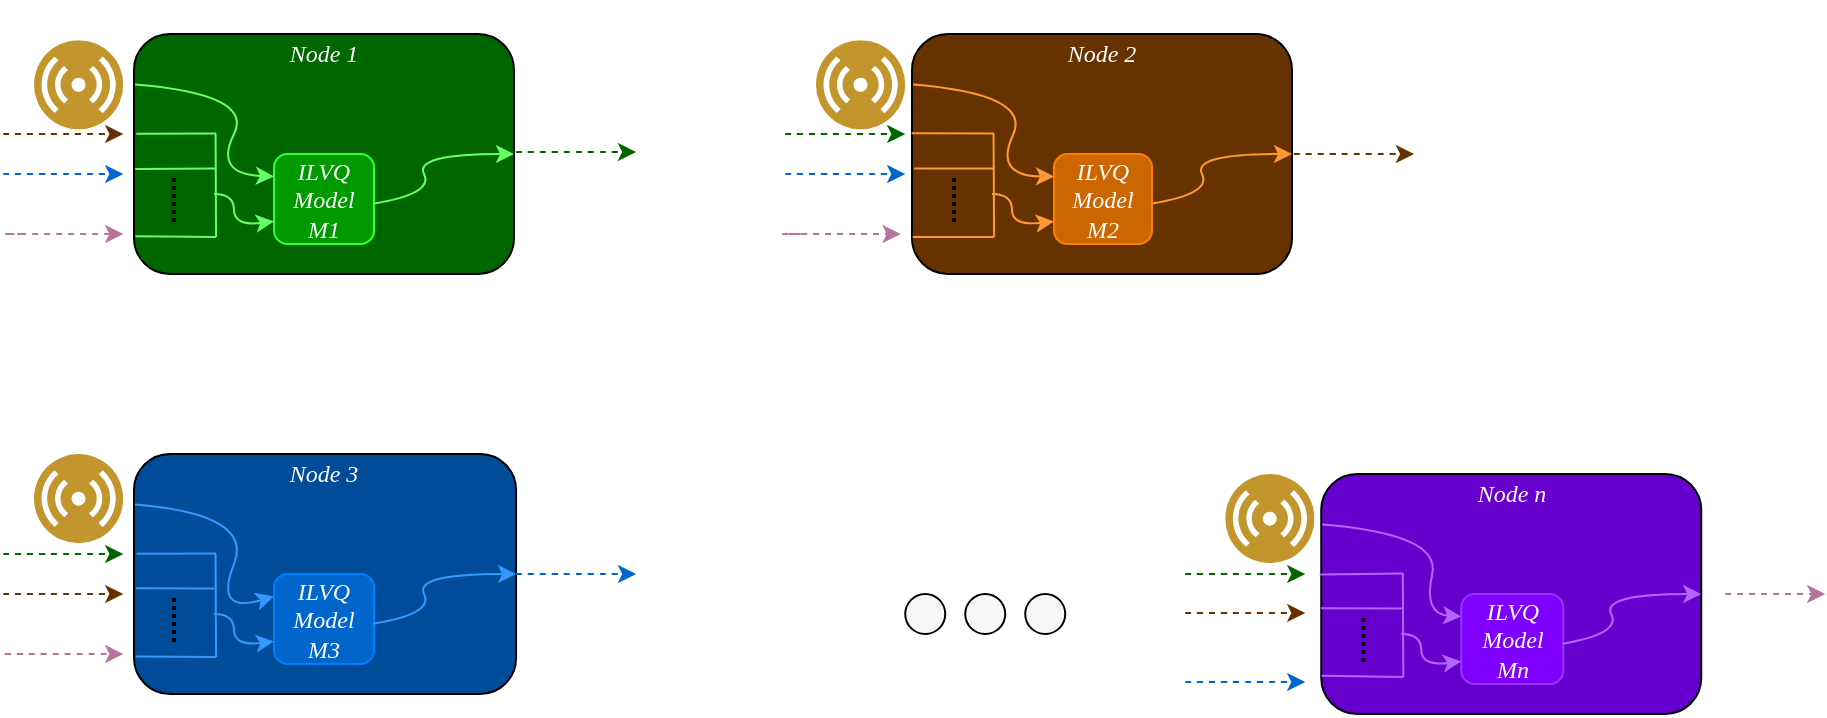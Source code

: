 <mxfile scale="1" border="0" version="24.4.4" type="device">
  <diagram name="Página-1" id="fK-j4JISZ1TsQY2nLdW4">
    <mxGraphModel dx="2261" dy="799" grid="1" gridSize="10" guides="1" tooltips="1" connect="1" arrows="1" fold="1" page="1" pageScale="1" pageWidth="827" pageHeight="1169" math="0" shadow="0">
      <root>
        <mxCell id="0" />
        <mxCell id="1" parent="0" />
        <mxCell id="w9jy3SVMNuk4dvqkGLY5-7" value="" style="rounded=1;whiteSpace=wrap;html=1;fillColor=#006600;strokeColor=default;glass=0;shadow=0;" parent="1" vertex="1">
          <mxGeometry x="50" y="40" width="190" height="120" as="geometry" />
        </mxCell>
        <mxCell id="w9jy3SVMNuk4dvqkGLY5-8" value="&lt;font face=&quot;Verdana&quot;&gt;&lt;i&gt;Node 1&lt;/i&gt;&lt;/font&gt;" style="text;html=1;align=center;verticalAlign=middle;whiteSpace=wrap;rounded=0;fontColor=#FFFFFF;" parent="1" vertex="1">
          <mxGeometry x="115" y="40" width="60" height="20" as="geometry" />
        </mxCell>
        <mxCell id="w9jy3SVMNuk4dvqkGLY5-13" value="&lt;font face=&quot;Verdana&quot; color=&quot;#ffffff&quot;&gt;&lt;i style=&quot;&quot;&gt;ILVQ Model&lt;/i&gt;&lt;/font&gt;&lt;div&gt;&lt;font face=&quot;Verdana&quot; color=&quot;#ffffff&quot;&gt;&lt;i style=&quot;&quot;&gt;M1&lt;/i&gt;&lt;/font&gt;&lt;/div&gt;" style="rounded=1;whiteSpace=wrap;html=1;strokeColor=#33FF33;fillColor=#009900;" parent="1" vertex="1">
          <mxGeometry x="120" y="100" width="50" height="45" as="geometry" />
        </mxCell>
        <mxCell id="w9jy3SVMNuk4dvqkGLY5-17" value="" style="curved=1;endArrow=classic;html=1;rounded=0;strokeColor=#66FF66;exitX=0.993;exitY=0.552;exitDx=0;exitDy=0;exitPerimeter=0;entryX=1;entryY=0.5;entryDx=0;entryDy=0;" parent="1" source="w9jy3SVMNuk4dvqkGLY5-13" target="w9jy3SVMNuk4dvqkGLY5-7" edge="1">
          <mxGeometry width="50" height="50" relative="1" as="geometry">
            <mxPoint x="190" y="130" as="sourcePoint" />
            <mxPoint x="210" y="100" as="targetPoint" />
            <Array as="points">
              <mxPoint x="200" y="120" />
              <mxPoint x="190" y="100" />
            </Array>
          </mxGeometry>
        </mxCell>
        <mxCell id="w9jy3SVMNuk4dvqkGLY5-32" value="" style="endArrow=none;html=1;rounded=0;strokeColor=#66FF66;exitX=0.004;exitY=0.843;exitDx=0;exitDy=0;exitPerimeter=0;entryX=1;entryY=0.5;entryDx=0;entryDy=0;" parent="1" source="w9jy3SVMNuk4dvqkGLY5-7" edge="1">
          <mxGeometry width="50" height="50" relative="1" as="geometry">
            <mxPoint x="80.015" y="141.54" as="sourcePoint" />
            <mxPoint x="91.04" y="141.54" as="targetPoint" />
          </mxGeometry>
        </mxCell>
        <mxCell id="w9jy3SVMNuk4dvqkGLY5-33" value="" style="endArrow=none;html=1;rounded=0;strokeColor=#66FF66;exitX=0.003;exitY=0.563;exitDx=0;exitDy=0;exitPerimeter=0;entryX=1;entryY=0.5;entryDx=0;entryDy=0;" parent="1" source="w9jy3SVMNuk4dvqkGLY5-7" edge="1">
          <mxGeometry width="50" height="50" relative="1" as="geometry">
            <mxPoint x="80.04" y="107.22" as="sourcePoint" />
            <mxPoint x="91.04" y="107.22" as="targetPoint" />
          </mxGeometry>
        </mxCell>
        <mxCell id="w9jy3SVMNuk4dvqkGLY5-34" value="" style="endArrow=none;html=1;rounded=0;strokeColor=#66FF66;exitX=0.006;exitY=0.416;exitDx=0;exitDy=0;exitPerimeter=0;entryX=1;entryY=0.5;entryDx=0;entryDy=0;" parent="1" source="w9jy3SVMNuk4dvqkGLY5-7" edge="1">
          <mxGeometry width="50" height="50" relative="1" as="geometry">
            <mxPoint x="80.04" y="89.72" as="sourcePoint" />
            <mxPoint x="91.04" y="89.72" as="targetPoint" />
          </mxGeometry>
        </mxCell>
        <mxCell id="w9jy3SVMNuk4dvqkGLY5-35" value="" style="endArrow=none;html=1;rounded=0;strokeColor=#66FF66;entryX=1;entryY=0.5;entryDx=0;entryDy=0;exitX=0.995;exitY=0.467;exitDx=0;exitDy=0;exitPerimeter=0;" parent="1" edge="1">
          <mxGeometry width="50" height="50" relative="1" as="geometry">
            <mxPoint x="90.785" y="89.802" as="sourcePoint" />
            <mxPoint x="91.04" y="141.54" as="targetPoint" />
          </mxGeometry>
        </mxCell>
        <mxCell id="w9jy3SVMNuk4dvqkGLY5-37" value="" style="curved=1;endArrow=classic;html=1;rounded=0;strokeColor=#66FF66;entryX=0;entryY=0.75;entryDx=0;entryDy=0;" parent="1" target="w9jy3SVMNuk4dvqkGLY5-13" edge="1">
          <mxGeometry width="50" height="50" relative="1" as="geometry">
            <mxPoint x="90" y="120" as="sourcePoint" />
            <mxPoint x="146.04" y="122.5" as="targetPoint" />
            <Array as="points">
              <mxPoint x="100" y="120" />
              <mxPoint x="100" y="136" />
            </Array>
          </mxGeometry>
        </mxCell>
        <mxCell id="w9jy3SVMNuk4dvqkGLY5-41" value="" style="curved=1;endArrow=classic;html=1;rounded=0;strokeColor=#66FF66;entryX=0;entryY=0.25;entryDx=0;entryDy=0;" parent="1" target="w9jy3SVMNuk4dvqkGLY5-13" edge="1">
          <mxGeometry width="50" height="50" relative="1" as="geometry">
            <mxPoint x="50.52" y="65.25" as="sourcePoint" />
            <mxPoint x="80.52" y="81.25" as="targetPoint" />
            <Array as="points">
              <mxPoint x="110" y="70" />
              <mxPoint x="90" y="110" />
            </Array>
          </mxGeometry>
        </mxCell>
        <mxCell id="w9jy3SVMNuk4dvqkGLY5-42" value="" style="rounded=1;whiteSpace=wrap;html=1;fillColor=#663300;strokeColor=default;glass=0;shadow=0;" parent="1" vertex="1">
          <mxGeometry x="439" y="40.0" width="190" height="120" as="geometry" />
        </mxCell>
        <mxCell id="w9jy3SVMNuk4dvqkGLY5-44" value="&lt;font face=&quot;Verdana&quot;&gt;&lt;i&gt;Node 2&lt;/i&gt;&lt;/font&gt;" style="text;html=1;align=center;verticalAlign=middle;whiteSpace=wrap;rounded=0;fontColor=#FFFFFF;" parent="1" vertex="1">
          <mxGeometry x="504" y="40.0" width="60" height="20" as="geometry" />
        </mxCell>
        <mxCell id="w9jy3SVMNuk4dvqkGLY5-45" value="&lt;font face=&quot;Verdana&quot; color=&quot;#ffffff&quot;&gt;&lt;i style=&quot;&quot;&gt;ILVQ Model&lt;/i&gt;&lt;/font&gt;&lt;div&gt;&lt;font face=&quot;Verdana&quot; color=&quot;#ffffff&quot;&gt;&lt;i style=&quot;&quot;&gt;M2&lt;/i&gt;&lt;/font&gt;&lt;/div&gt;" style="rounded=1;whiteSpace=wrap;html=1;strokeColor=#FF8000;fillColor=#CC6600;" parent="1" vertex="1">
          <mxGeometry x="510" y="100" width="49" height="45" as="geometry" />
        </mxCell>
        <mxCell id="w9jy3SVMNuk4dvqkGLY5-46" value="" style="curved=1;endArrow=classic;html=1;rounded=0;strokeColor=#FF9933;exitX=0.993;exitY=0.552;exitDx=0;exitDy=0;exitPerimeter=0;" parent="1" source="w9jy3SVMNuk4dvqkGLY5-45" target="w9jy3SVMNuk4dvqkGLY5-42" edge="1">
          <mxGeometry width="50" height="50" relative="1" as="geometry">
            <mxPoint x="579" y="130" as="sourcePoint" />
            <mxPoint x="599" y="100.0" as="targetPoint" />
            <Array as="points">
              <mxPoint x="589" y="120.0" />
              <mxPoint x="579" y="100.0" />
            </Array>
          </mxGeometry>
        </mxCell>
        <mxCell id="w9jy3SVMNuk4dvqkGLY5-52" value="" style="endArrow=none;html=1;rounded=0;strokeColor=#FF9933;exitX=0.002;exitY=0.846;exitDx=0;exitDy=0;exitPerimeter=0;entryX=1;entryY=0.5;entryDx=0;entryDy=0;" parent="1" source="w9jy3SVMNuk4dvqkGLY5-42" edge="1">
          <mxGeometry width="50" height="50" relative="1" as="geometry">
            <mxPoint x="469.015" y="141.54" as="sourcePoint" />
            <mxPoint x="480.04" y="141.54" as="targetPoint" />
          </mxGeometry>
        </mxCell>
        <mxCell id="w9jy3SVMNuk4dvqkGLY5-53" value="" style="endArrow=none;html=1;rounded=0;strokeColor=#FF9933;exitX=0.005;exitY=0.56;exitDx=0;exitDy=0;exitPerimeter=0;entryX=1;entryY=0.5;entryDx=0;entryDy=0;" parent="1" source="w9jy3SVMNuk4dvqkGLY5-42" edge="1">
          <mxGeometry width="50" height="50" relative="1" as="geometry">
            <mxPoint x="469.04" y="107.22" as="sourcePoint" />
            <mxPoint x="480.04" y="107.22" as="targetPoint" />
          </mxGeometry>
        </mxCell>
        <mxCell id="w9jy3SVMNuk4dvqkGLY5-54" value="" style="endArrow=none;html=1;rounded=0;strokeColor=#FF9933;exitX=-0.001;exitY=0.414;exitDx=0;exitDy=0;exitPerimeter=0;entryX=1;entryY=0.5;entryDx=0;entryDy=0;" parent="1" source="w9jy3SVMNuk4dvqkGLY5-42" edge="1">
          <mxGeometry width="50" height="50" relative="1" as="geometry">
            <mxPoint x="469.04" y="89.72" as="sourcePoint" />
            <mxPoint x="480.04" y="89.72" as="targetPoint" />
          </mxGeometry>
        </mxCell>
        <mxCell id="w9jy3SVMNuk4dvqkGLY5-55" value="" style="endArrow=none;html=1;rounded=0;strokeColor=#FF9933;entryX=1;entryY=0.5;entryDx=0;entryDy=0;exitX=0.995;exitY=0.467;exitDx=0;exitDy=0;exitPerimeter=0;" parent="1" edge="1">
          <mxGeometry width="50" height="50" relative="1" as="geometry">
            <mxPoint x="479.785" y="89.802" as="sourcePoint" />
            <mxPoint x="480.04" y="141.54" as="targetPoint" />
          </mxGeometry>
        </mxCell>
        <mxCell id="w9jy3SVMNuk4dvqkGLY5-56" value="" style="curved=1;endArrow=classic;html=1;rounded=0;strokeColor=#FF9933;entryX=0;entryY=0.75;entryDx=0;entryDy=0;" parent="1" target="w9jy3SVMNuk4dvqkGLY5-45" edge="1">
          <mxGeometry width="50" height="50" relative="1" as="geometry">
            <mxPoint x="479" y="120.0" as="sourcePoint" />
            <mxPoint x="535.04" y="122.5" as="targetPoint" />
            <Array as="points">
              <mxPoint x="489" y="120.0" />
              <mxPoint x="489" y="136" />
            </Array>
          </mxGeometry>
        </mxCell>
        <mxCell id="w9jy3SVMNuk4dvqkGLY5-59" value="" style="curved=1;endArrow=classic;html=1;rounded=0;strokeColor=#FF9933;entryX=0;entryY=0.25;entryDx=0;entryDy=0;" parent="1" target="w9jy3SVMNuk4dvqkGLY5-45" edge="1">
          <mxGeometry width="50" height="50" relative="1" as="geometry">
            <mxPoint x="439.52" y="65.25" as="sourcePoint" />
            <mxPoint x="469.52" y="81.25" as="targetPoint" />
            <Array as="points">
              <mxPoint x="499" y="70" />
              <mxPoint x="480" y="111" />
            </Array>
          </mxGeometry>
        </mxCell>
        <mxCell id="w9jy3SVMNuk4dvqkGLY5-115" value="" style="rounded=1;whiteSpace=wrap;html=1;fillColor=#004C99;strokeColor=default;glass=0;shadow=0;" parent="1" vertex="1">
          <mxGeometry x="50" y="250" width="191.04" height="120" as="geometry" />
        </mxCell>
        <mxCell id="w9jy3SVMNuk4dvqkGLY5-117" value="&lt;font face=&quot;Verdana&quot;&gt;&lt;i&gt;Node 3&lt;/i&gt;&lt;/font&gt;" style="text;html=1;align=center;verticalAlign=middle;whiteSpace=wrap;rounded=0;fontColor=#FFFFFF;" parent="1" vertex="1">
          <mxGeometry x="115" y="250" width="60" height="20" as="geometry" />
        </mxCell>
        <mxCell id="w9jy3SVMNuk4dvqkGLY5-118" value="&lt;font face=&quot;Verdana&quot; color=&quot;#ffffff&quot;&gt;&lt;i style=&quot;&quot;&gt;ILVQ Model&lt;/i&gt;&lt;/font&gt;&lt;div&gt;&lt;font face=&quot;Verdana&quot; color=&quot;#ffffff&quot;&gt;&lt;i style=&quot;&quot;&gt;M3&lt;/i&gt;&lt;/font&gt;&lt;/div&gt;" style="rounded=1;whiteSpace=wrap;html=1;strokeColor=#007FFF;fillColor=#0066CC;" parent="1" vertex="1">
          <mxGeometry x="120" y="310" width="50" height="45" as="geometry" />
        </mxCell>
        <mxCell id="w9jy3SVMNuk4dvqkGLY5-119" value="" style="curved=1;endArrow=classic;html=1;rounded=0;strokeColor=#3399FF;exitX=0.993;exitY=0.552;exitDx=0;exitDy=0;exitPerimeter=0;" parent="1" source="w9jy3SVMNuk4dvqkGLY5-118" target="w9jy3SVMNuk4dvqkGLY5-115" edge="1">
          <mxGeometry width="50" height="50" relative="1" as="geometry">
            <mxPoint x="190" y="340" as="sourcePoint" />
            <mxPoint x="210" y="310" as="targetPoint" />
            <Array as="points">
              <mxPoint x="200" y="330" />
              <mxPoint x="190" y="310" />
            </Array>
          </mxGeometry>
        </mxCell>
        <mxCell id="w9jy3SVMNuk4dvqkGLY5-125" value="" style="endArrow=none;html=1;rounded=0;strokeColor=#3399FF;exitX=0.004;exitY=0.844;exitDx=0;exitDy=0;exitPerimeter=0;entryX=1;entryY=0.5;entryDx=0;entryDy=0;" parent="1" source="w9jy3SVMNuk4dvqkGLY5-115" edge="1">
          <mxGeometry width="50" height="50" relative="1" as="geometry">
            <mxPoint x="80.015" y="351.54" as="sourcePoint" />
            <mxPoint x="91.04" y="351.54" as="targetPoint" />
          </mxGeometry>
        </mxCell>
        <mxCell id="w9jy3SVMNuk4dvqkGLY5-126" value="" style="endArrow=none;html=1;rounded=0;strokeColor=#3399FF;exitX=0.005;exitY=0.559;exitDx=0;exitDy=0;exitPerimeter=0;entryX=1;entryY=0.5;entryDx=0;entryDy=0;" parent="1" source="w9jy3SVMNuk4dvqkGLY5-115" edge="1">
          <mxGeometry width="50" height="50" relative="1" as="geometry">
            <mxPoint x="80.04" y="317.22" as="sourcePoint" />
            <mxPoint x="91.04" y="317.22" as="targetPoint" />
          </mxGeometry>
        </mxCell>
        <mxCell id="w9jy3SVMNuk4dvqkGLY5-127" value="" style="endArrow=none;html=1;rounded=0;strokeColor=#3399FF;exitX=0.007;exitY=0.416;exitDx=0;exitDy=0;exitPerimeter=0;entryX=1;entryY=0.5;entryDx=0;entryDy=0;" parent="1" source="w9jy3SVMNuk4dvqkGLY5-115" edge="1">
          <mxGeometry width="50" height="50" relative="1" as="geometry">
            <mxPoint x="80.04" y="299.72" as="sourcePoint" />
            <mxPoint x="91.04" y="299.72" as="targetPoint" />
          </mxGeometry>
        </mxCell>
        <mxCell id="w9jy3SVMNuk4dvqkGLY5-128" value="" style="endArrow=none;html=1;rounded=0;strokeColor=#3399FF;entryX=1;entryY=0.5;entryDx=0;entryDy=0;exitX=0.995;exitY=0.467;exitDx=0;exitDy=0;exitPerimeter=0;" parent="1" edge="1">
          <mxGeometry width="50" height="50" relative="1" as="geometry">
            <mxPoint x="90.785" y="299.803" as="sourcePoint" />
            <mxPoint x="91.04" y="351.54" as="targetPoint" />
          </mxGeometry>
        </mxCell>
        <mxCell id="w9jy3SVMNuk4dvqkGLY5-129" value="" style="curved=1;endArrow=classic;html=1;rounded=0;strokeColor=#3399FF;entryX=0;entryY=0.75;entryDx=0;entryDy=0;" parent="1" target="w9jy3SVMNuk4dvqkGLY5-118" edge="1">
          <mxGeometry width="50" height="50" relative="1" as="geometry">
            <mxPoint x="90" y="330" as="sourcePoint" />
            <mxPoint x="146.04" y="332.5" as="targetPoint" />
            <Array as="points">
              <mxPoint x="100" y="330" />
              <mxPoint x="100" y="346" />
            </Array>
          </mxGeometry>
        </mxCell>
        <mxCell id="w9jy3SVMNuk4dvqkGLY5-132" value="" style="curved=1;endArrow=classic;html=1;rounded=0;strokeColor=#3399FF;entryX=0;entryY=0.25;entryDx=0;entryDy=0;" parent="1" target="w9jy3SVMNuk4dvqkGLY5-118" edge="1">
          <mxGeometry width="50" height="50" relative="1" as="geometry">
            <mxPoint x="50.52" y="275.25" as="sourcePoint" />
            <mxPoint x="80.52" y="291.25" as="targetPoint" />
            <Array as="points">
              <mxPoint x="110" y="280" />
              <mxPoint x="90" y="330" />
            </Array>
          </mxGeometry>
        </mxCell>
        <mxCell id="w9jy3SVMNuk4dvqkGLY5-133" value="" style="rounded=1;whiteSpace=wrap;html=1;fillColor=#6600CC;strokeColor=default;glass=0;shadow=0;" parent="1" vertex="1">
          <mxGeometry x="643.62" y="260" width="190" height="120" as="geometry" />
        </mxCell>
        <mxCell id="w9jy3SVMNuk4dvqkGLY5-135" value="&lt;font face=&quot;Verdana&quot;&gt;&lt;i&gt;Node n&lt;/i&gt;&lt;/font&gt;" style="text;html=1;align=center;verticalAlign=middle;whiteSpace=wrap;rounded=0;fontColor=#FFFFFF;" parent="1" vertex="1">
          <mxGeometry x="708.62" y="260" width="60" height="20" as="geometry" />
        </mxCell>
        <mxCell id="w9jy3SVMNuk4dvqkGLY5-136" value="&lt;font face=&quot;Verdana&quot; color=&quot;#ffffff&quot;&gt;&lt;i style=&quot;&quot;&gt;ILVQ Model&lt;/i&gt;&lt;/font&gt;&lt;div&gt;&lt;font face=&quot;Verdana&quot; color=&quot;#ffffff&quot;&gt;&lt;i style=&quot;&quot;&gt;Mn&lt;/i&gt;&lt;/font&gt;&lt;/div&gt;" style="rounded=1;whiteSpace=wrap;html=1;strokeColor=#9933FF;fillColor=#7F00FF;" parent="1" vertex="1">
          <mxGeometry x="713.62" y="320" width="51" height="45" as="geometry" />
        </mxCell>
        <mxCell id="w9jy3SVMNuk4dvqkGLY5-137" value="" style="curved=1;endArrow=classic;html=1;rounded=0;strokeColor=#B266FF;exitX=0.993;exitY=0.552;exitDx=0;exitDy=0;exitPerimeter=0;" parent="1" source="w9jy3SVMNuk4dvqkGLY5-136" target="w9jy3SVMNuk4dvqkGLY5-133" edge="1">
          <mxGeometry width="50" height="50" relative="1" as="geometry">
            <mxPoint x="783.62" y="350" as="sourcePoint" />
            <mxPoint x="803.62" y="320" as="targetPoint" />
            <Array as="points">
              <mxPoint x="793.62" y="340" />
              <mxPoint x="783.62" y="320" />
            </Array>
          </mxGeometry>
        </mxCell>
        <mxCell id="w9jy3SVMNuk4dvqkGLY5-143" value="" style="endArrow=none;html=1;rounded=0;strokeColor=#B266FF;exitX=0.001;exitY=0.841;exitDx=0;exitDy=0;exitPerimeter=0;entryX=1;entryY=0.5;entryDx=0;entryDy=0;" parent="1" source="w9jy3SVMNuk4dvqkGLY5-133" edge="1">
          <mxGeometry width="50" height="50" relative="1" as="geometry">
            <mxPoint x="673.635" y="361.54" as="sourcePoint" />
            <mxPoint x="684.66" y="361.54" as="targetPoint" />
          </mxGeometry>
        </mxCell>
        <mxCell id="w9jy3SVMNuk4dvqkGLY5-144" value="" style="endArrow=none;html=1;rounded=0;strokeColor=#B266FF;exitX=-0.001;exitY=0.559;exitDx=0;exitDy=0;exitPerimeter=0;entryX=1;entryY=0.5;entryDx=0;entryDy=0;" parent="1" source="w9jy3SVMNuk4dvqkGLY5-133" edge="1">
          <mxGeometry width="50" height="50" relative="1" as="geometry">
            <mxPoint x="673.66" y="327.22" as="sourcePoint" />
            <mxPoint x="684.66" y="327.22" as="targetPoint" />
          </mxGeometry>
        </mxCell>
        <mxCell id="w9jy3SVMNuk4dvqkGLY5-145" value="" style="endArrow=none;html=1;rounded=0;strokeColor=#B266FF;exitX=-0.004;exitY=0.419;exitDx=0;exitDy=0;exitPerimeter=0;entryX=1;entryY=0.5;entryDx=0;entryDy=0;" parent="1" source="w9jy3SVMNuk4dvqkGLY5-133" edge="1">
          <mxGeometry width="50" height="50" relative="1" as="geometry">
            <mxPoint x="673.66" y="309.72" as="sourcePoint" />
            <mxPoint x="684.66" y="309.72" as="targetPoint" />
          </mxGeometry>
        </mxCell>
        <mxCell id="w9jy3SVMNuk4dvqkGLY5-146" value="" style="endArrow=none;html=1;rounded=0;strokeColor=#B266FF;entryX=1;entryY=0.5;entryDx=0;entryDy=0;exitX=0.995;exitY=0.467;exitDx=0;exitDy=0;exitPerimeter=0;" parent="1" edge="1">
          <mxGeometry width="50" height="50" relative="1" as="geometry">
            <mxPoint x="684.405" y="309.803" as="sourcePoint" />
            <mxPoint x="684.66" y="361.54" as="targetPoint" />
          </mxGeometry>
        </mxCell>
        <mxCell id="w9jy3SVMNuk4dvqkGLY5-147" value="" style="curved=1;endArrow=classic;html=1;rounded=0;strokeColor=#B266FF;entryX=0;entryY=0.75;entryDx=0;entryDy=0;" parent="1" target="w9jy3SVMNuk4dvqkGLY5-136" edge="1">
          <mxGeometry width="50" height="50" relative="1" as="geometry">
            <mxPoint x="683.62" y="340" as="sourcePoint" />
            <mxPoint x="739.66" y="342.5" as="targetPoint" />
            <Array as="points">
              <mxPoint x="693.62" y="340" />
              <mxPoint x="693.62" y="356" />
            </Array>
          </mxGeometry>
        </mxCell>
        <mxCell id="w9jy3SVMNuk4dvqkGLY5-150" value="" style="curved=1;endArrow=classic;html=1;rounded=0;strokeColor=#B266FF;entryX=0;entryY=0.25;entryDx=0;entryDy=0;" parent="1" target="w9jy3SVMNuk4dvqkGLY5-136" edge="1">
          <mxGeometry width="50" height="50" relative="1" as="geometry">
            <mxPoint x="644.14" y="285.25" as="sourcePoint" />
            <mxPoint x="674.14" y="301.25" as="targetPoint" />
            <Array as="points">
              <mxPoint x="703.62" y="290" />
              <mxPoint x="694.62" y="330" />
            </Array>
          </mxGeometry>
        </mxCell>
        <mxCell id="w9jy3SVMNuk4dvqkGLY5-169" value="" style="curved=1;endArrow=classic;html=1;rounded=0;dashed=1;strokeColor=#0066CC;" parent="1" edge="1">
          <mxGeometry width="50" height="50" relative="1" as="geometry">
            <mxPoint x="241.04" y="310" as="sourcePoint" />
            <mxPoint x="301.04" y="310" as="targetPoint" />
            <Array as="points" />
          </mxGeometry>
        </mxCell>
        <mxCell id="zF6fw3vX71g10UpAjeWg-1" value="" style="image;aspect=fixed;perimeter=ellipsePerimeter;html=1;align=center;shadow=0;dashed=0;fontColor=#4277BB;labelBackgroundColor=default;fontSize=12;spacingTop=3;image=img/lib/ibm/users/sensor.svg;imageBackground=none;" parent="1" vertex="1">
          <mxGeometry x="-8.882e-16" y="43.07" width="44.62" height="44.62" as="geometry" />
        </mxCell>
        <mxCell id="zF6fw3vX71g10UpAjeWg-2" value="" style="image;aspect=fixed;perimeter=ellipsePerimeter;html=1;align=center;shadow=0;dashed=0;fontColor=#4277BB;labelBackgroundColor=default;fontSize=12;spacingTop=3;image=img/lib/ibm/users/sensor.svg;imageBackground=none;" parent="1" vertex="1">
          <mxGeometry y="250" width="44.62" height="44.62" as="geometry" />
        </mxCell>
        <mxCell id="zF6fw3vX71g10UpAjeWg-3" value="" style="image;aspect=fixed;perimeter=ellipsePerimeter;html=1;align=center;shadow=0;dashed=0;fontColor=#4277BB;labelBackgroundColor=default;fontSize=12;spacingTop=3;image=img/lib/ibm/users/sensor.svg;imageBackground=none;" parent="1" vertex="1">
          <mxGeometry x="391" y="43.07" width="44.62" height="44.62" as="geometry" />
        </mxCell>
        <mxCell id="zF6fw3vX71g10UpAjeWg-4" value="" style="image;aspect=fixed;perimeter=ellipsePerimeter;html=1;align=center;shadow=0;dashed=0;fontColor=#4277BB;labelBackgroundColor=default;fontSize=12;spacingTop=3;image=img/lib/ibm/users/sensor.svg;imageBackground=none;" parent="1" vertex="1">
          <mxGeometry x="595.62" y="260" width="44.62" height="44.62" as="geometry" />
        </mxCell>
        <mxCell id="zF6fw3vX71g10UpAjeWg-5" value="&lt;font color=&quot;#ffffff&quot; size=&quot;1&quot; face=&quot;Verdana&quot;&gt;&lt;i style=&quot;&quot;&gt;Sensor n&lt;/i&gt;&lt;/font&gt;" style="text;html=1;align=center;verticalAlign=middle;whiteSpace=wrap;rounded=0;" parent="1" vertex="1">
          <mxGeometry x="587.93" y="240" width="60" height="20" as="geometry" />
        </mxCell>
        <mxCell id="zF6fw3vX71g10UpAjeWg-6" value="&lt;font color=&quot;#ffffff&quot; size=&quot;1&quot; face=&quot;Verdana&quot;&gt;&lt;i style=&quot;&quot;&gt;Sensor 3&lt;/i&gt;&lt;/font&gt;" style="text;html=1;align=center;verticalAlign=middle;whiteSpace=wrap;rounded=0;" parent="1" vertex="1">
          <mxGeometry x="-10" y="233" width="60" height="20" as="geometry" />
        </mxCell>
        <mxCell id="zF6fw3vX71g10UpAjeWg-7" value="&lt;font color=&quot;#ffffff&quot; size=&quot;1&quot; face=&quot;Verdana&quot;&gt;&lt;i style=&quot;&quot;&gt;Sensor 2&lt;/i&gt;&lt;/font&gt;" style="text;html=1;align=center;verticalAlign=middle;whiteSpace=wrap;rounded=0;" parent="1" vertex="1">
          <mxGeometry x="383.31" y="23.07" width="60" height="20" as="geometry" />
        </mxCell>
        <mxCell id="zF6fw3vX71g10UpAjeWg-8" value="&lt;font color=&quot;#ffffff&quot; size=&quot;1&quot; face=&quot;Verdana&quot;&gt;&lt;i style=&quot;&quot;&gt;Sensor 1&lt;/i&gt;&lt;/font&gt;" style="text;html=1;align=center;verticalAlign=middle;whiteSpace=wrap;rounded=0;" parent="1" vertex="1">
          <mxGeometry x="-7.69" y="23.07" width="60" height="20" as="geometry" />
        </mxCell>
        <mxCell id="zF6fw3vX71g10UpAjeWg-9" value="" style="endArrow=none;dashed=1;html=1;dashPattern=1 1;strokeWidth=2;rounded=0;curved=0;" parent="1" edge="1">
          <mxGeometry width="50" height="50" relative="1" as="geometry">
            <mxPoint x="70" y="134.0" as="sourcePoint" />
            <mxPoint x="70" y="111" as="targetPoint" />
            <Array as="points">
              <mxPoint x="70" y="130.5" />
            </Array>
          </mxGeometry>
        </mxCell>
        <mxCell id="zF6fw3vX71g10UpAjeWg-10" value="" style="endArrow=none;dashed=1;html=1;dashPattern=1 1;strokeWidth=2;rounded=0;curved=0;" parent="1" edge="1">
          <mxGeometry width="50" height="50" relative="1" as="geometry">
            <mxPoint x="460" y="134.0" as="sourcePoint" />
            <mxPoint x="460" y="111" as="targetPoint" />
            <Array as="points">
              <mxPoint x="460" y="130.5" />
            </Array>
          </mxGeometry>
        </mxCell>
        <mxCell id="zF6fw3vX71g10UpAjeWg-11" value="" style="endArrow=none;dashed=1;html=1;dashPattern=1 1;strokeWidth=2;rounded=0;curved=0;" parent="1" edge="1">
          <mxGeometry width="50" height="50" relative="1" as="geometry">
            <mxPoint x="70" y="344" as="sourcePoint" />
            <mxPoint x="70" y="321" as="targetPoint" />
            <Array as="points">
              <mxPoint x="70" y="340.5" />
            </Array>
          </mxGeometry>
        </mxCell>
        <mxCell id="zF6fw3vX71g10UpAjeWg-12" value="" style="endArrow=none;dashed=1;html=1;dashPattern=1 1;strokeWidth=2;rounded=0;curved=0;" parent="1" edge="1">
          <mxGeometry width="50" height="50" relative="1" as="geometry">
            <mxPoint x="664.62" y="354" as="sourcePoint" />
            <mxPoint x="664.62" y="331" as="targetPoint" />
            <Array as="points">
              <mxPoint x="664.62" y="350.5" />
            </Array>
          </mxGeometry>
        </mxCell>
        <mxCell id="pfGT9SrGk2Pf-9106PmH-14" value="" style="ellipse;whiteSpace=wrap;html=1;aspect=fixed;fillColor=#F7F7F7;" parent="1" vertex="1">
          <mxGeometry x="435.62" y="320" width="20" height="20" as="geometry" />
        </mxCell>
        <mxCell id="pfGT9SrGk2Pf-9106PmH-15" value="" style="ellipse;whiteSpace=wrap;html=1;aspect=fixed;fillColor=#F7F7F7;" parent="1" vertex="1">
          <mxGeometry x="465.62" y="320" width="20" height="20" as="geometry" />
        </mxCell>
        <mxCell id="pfGT9SrGk2Pf-9106PmH-16" value="" style="ellipse;whiteSpace=wrap;html=1;aspect=fixed;fillColor=#F7F7F7;" parent="1" vertex="1">
          <mxGeometry x="495.62" y="320" width="20" height="20" as="geometry" />
        </mxCell>
        <mxCell id="qpx1aL6rOeOn89LKKG6y-2" value="" style="curved=1;endArrow=classic;html=1;rounded=0;dashed=1;strokeColor=#B5739D;" parent="1" edge="1">
          <mxGeometry width="50" height="50" relative="1" as="geometry">
            <mxPoint x="845.62" y="320" as="sourcePoint" />
            <mxPoint x="895.62" y="320" as="targetPoint" />
            <Array as="points">
              <mxPoint x="845.62" y="320" />
            </Array>
          </mxGeometry>
        </mxCell>
        <mxCell id="qpx1aL6rOeOn89LKKG6y-3" value="" style="curved=1;endArrow=classic;html=1;rounded=0;dashed=1;strokeColor=#B5739D;" parent="1" edge="1">
          <mxGeometry width="50" height="50" relative="1" as="geometry">
            <mxPoint x="-5.38" y="350" as="sourcePoint" />
            <mxPoint x="44.62" y="350" as="targetPoint" />
            <Array as="points">
              <mxPoint x="-40" y="350" />
            </Array>
          </mxGeometry>
        </mxCell>
        <mxCell id="qpx1aL6rOeOn89LKKG6y-4" value="" style="curved=1;endArrow=classic;html=1;rounded=0;dashed=1;strokeColor=#B5739D;" parent="1" edge="1">
          <mxGeometry width="50" height="50" relative="1" as="geometry">
            <mxPoint x="-5.38" y="140" as="sourcePoint" />
            <mxPoint x="44.62" y="140" as="targetPoint" />
            <Array as="points">
              <mxPoint x="-20" y="140" />
              <mxPoint x="-5.38" y="140" />
            </Array>
          </mxGeometry>
        </mxCell>
        <mxCell id="qpx1aL6rOeOn89LKKG6y-5" value="" style="curved=1;endArrow=classic;html=1;rounded=0;dashed=1;strokeColor=#B5739D;" parent="1" edge="1">
          <mxGeometry width="50" height="50" relative="1" as="geometry">
            <mxPoint x="383.31" y="140" as="sourcePoint" />
            <mxPoint x="433.31" y="140" as="targetPoint" />
            <Array as="points">
              <mxPoint x="370" y="140" />
              <mxPoint x="383.31" y="140" />
            </Array>
          </mxGeometry>
        </mxCell>
        <mxCell id="QclFF3IlKD5WOa5kFMul-1" value="" style="curved=1;endArrow=classic;html=1;rounded=0;dashed=1;strokeColor=#0066CC;" parent="1" edge="1">
          <mxGeometry width="50" height="50" relative="1" as="geometry">
            <mxPoint x="575.62" y="364" as="sourcePoint" />
            <mxPoint x="635.62" y="364" as="targetPoint" />
            <Array as="points" />
          </mxGeometry>
        </mxCell>
        <mxCell id="QclFF3IlKD5WOa5kFMul-2" value="" style="curved=1;endArrow=classic;html=1;rounded=0;dashed=1;strokeColor=#0066CC;" parent="1" edge="1">
          <mxGeometry width="50" height="50" relative="1" as="geometry">
            <mxPoint x="375.62" y="110" as="sourcePoint" />
            <mxPoint x="435.62" y="110" as="targetPoint" />
            <Array as="points" />
          </mxGeometry>
        </mxCell>
        <mxCell id="QclFF3IlKD5WOa5kFMul-3" value="" style="curved=1;endArrow=classic;html=1;rounded=0;dashed=1;strokeColor=#0066CC;" parent="1" edge="1">
          <mxGeometry width="50" height="50" relative="1" as="geometry">
            <mxPoint x="-15.38" y="110" as="sourcePoint" />
            <mxPoint x="44.62" y="110" as="targetPoint" />
            <Array as="points" />
          </mxGeometry>
        </mxCell>
        <mxCell id="QclFF3IlKD5WOa5kFMul-4" value="" style="curved=1;endArrow=classic;html=1;rounded=0;dashed=1;strokeColor=#006600;" parent="1" edge="1">
          <mxGeometry width="50" height="50" relative="1" as="geometry">
            <mxPoint x="241.04" y="99" as="sourcePoint" />
            <mxPoint x="301.04" y="99" as="targetPoint" />
            <Array as="points" />
          </mxGeometry>
        </mxCell>
        <mxCell id="QclFF3IlKD5WOa5kFMul-5" value="" style="curved=1;endArrow=classic;html=1;rounded=0;dashed=1;strokeColor=#006600;" parent="1" edge="1">
          <mxGeometry width="50" height="50" relative="1" as="geometry">
            <mxPoint x="375.62" y="90" as="sourcePoint" />
            <mxPoint x="435.62" y="90" as="targetPoint" />
            <Array as="points" />
          </mxGeometry>
        </mxCell>
        <mxCell id="QclFF3IlKD5WOa5kFMul-6" value="" style="curved=1;endArrow=classic;html=1;rounded=0;dashed=1;strokeColor=#006600;" parent="1" edge="1">
          <mxGeometry width="50" height="50" relative="1" as="geometry">
            <mxPoint x="575.62" y="310" as="sourcePoint" />
            <mxPoint x="635.62" y="310" as="targetPoint" />
            <Array as="points" />
          </mxGeometry>
        </mxCell>
        <mxCell id="QclFF3IlKD5WOa5kFMul-7" value="" style="curved=1;endArrow=classic;html=1;rounded=0;dashed=1;strokeColor=#006600;" parent="1" edge="1">
          <mxGeometry width="50" height="50" relative="1" as="geometry">
            <mxPoint x="-15.38" y="300" as="sourcePoint" />
            <mxPoint x="44.62" y="300" as="targetPoint" />
            <Array as="points" />
          </mxGeometry>
        </mxCell>
        <mxCell id="QclFF3IlKD5WOa5kFMul-8" value="" style="curved=1;endArrow=classic;html=1;rounded=0;dashed=1;strokeColor=#663300;" parent="1" edge="1">
          <mxGeometry width="50" height="50" relative="1" as="geometry">
            <mxPoint x="630" y="100" as="sourcePoint" />
            <mxPoint x="690" y="100" as="targetPoint" />
            <Array as="points" />
          </mxGeometry>
        </mxCell>
        <mxCell id="QclFF3IlKD5WOa5kFMul-9" value="" style="curved=1;endArrow=classic;html=1;rounded=0;dashed=1;strokeColor=#663300;" parent="1" edge="1">
          <mxGeometry width="50" height="50" relative="1" as="geometry">
            <mxPoint x="575.62" y="329.5" as="sourcePoint" />
            <mxPoint x="635.62" y="329.5" as="targetPoint" />
            <Array as="points" />
          </mxGeometry>
        </mxCell>
        <mxCell id="QclFF3IlKD5WOa5kFMul-10" value="" style="curved=1;endArrow=classic;html=1;rounded=0;dashed=1;strokeColor=#663300;" parent="1" edge="1">
          <mxGeometry width="50" height="50" relative="1" as="geometry">
            <mxPoint x="-15.38" y="320" as="sourcePoint" />
            <mxPoint x="44.62" y="320" as="targetPoint" />
            <Array as="points" />
          </mxGeometry>
        </mxCell>
        <mxCell id="QclFF3IlKD5WOa5kFMul-11" value="" style="curved=1;endArrow=classic;html=1;rounded=0;dashed=1;strokeColor=#663300;" parent="1" edge="1">
          <mxGeometry width="50" height="50" relative="1" as="geometry">
            <mxPoint x="-15.38" y="90" as="sourcePoint" />
            <mxPoint x="44.62" y="90" as="targetPoint" />
            <Array as="points" />
          </mxGeometry>
        </mxCell>
      </root>
    </mxGraphModel>
  </diagram>
</mxfile>
